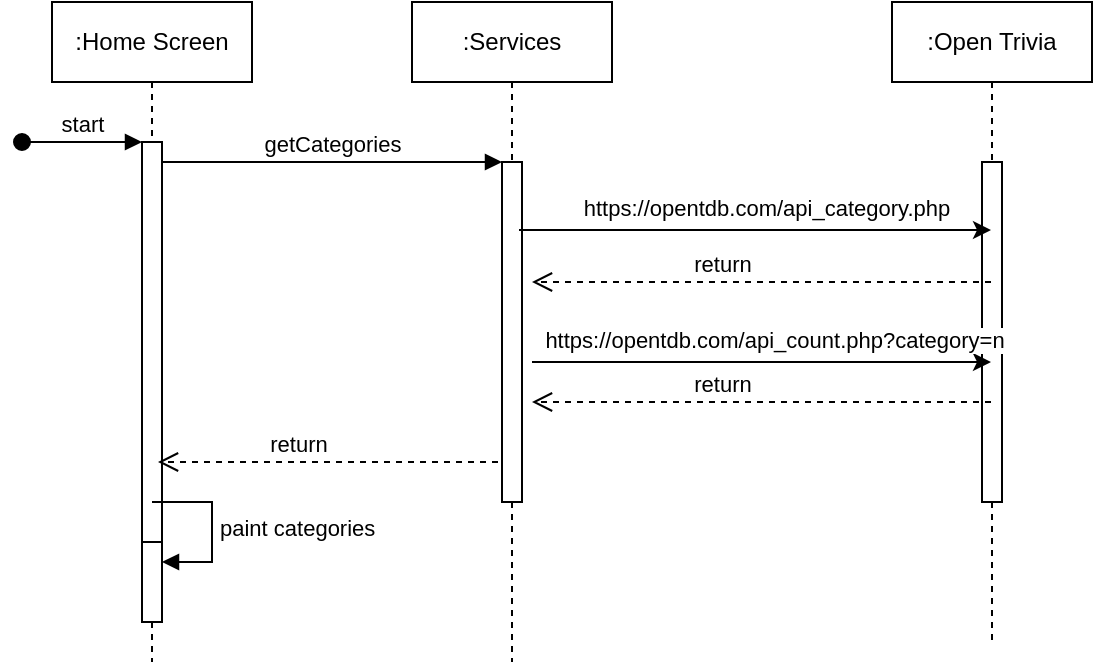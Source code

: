 <mxfile version="20.8.18" type="device"><diagram name="Page-1" id="2YBvvXClWsGukQMizWep"><mxGraphModel dx="794" dy="385" grid="1" gridSize="10" guides="1" tooltips="1" connect="1" arrows="1" fold="1" page="1" pageScale="1" pageWidth="850" pageHeight="1100" math="0" shadow="0"><root><mxCell id="0"/><mxCell id="1" parent="0"/><mxCell id="aM9ryv3xv72pqoxQDRHE-1" value=":Home Screen" style="shape=umlLifeline;perimeter=lifelinePerimeter;whiteSpace=wrap;html=1;container=0;dropTarget=0;collapsible=0;recursiveResize=0;outlineConnect=0;portConstraint=eastwest;newEdgeStyle={&quot;edgeStyle&quot;:&quot;elbowEdgeStyle&quot;,&quot;elbow&quot;:&quot;vertical&quot;,&quot;curved&quot;:0,&quot;rounded&quot;:0};" parent="1" vertex="1"><mxGeometry x="40" y="40" width="100" height="330" as="geometry"/></mxCell><mxCell id="aM9ryv3xv72pqoxQDRHE-2" value="" style="html=1;points=[];perimeter=orthogonalPerimeter;outlineConnect=0;targetShapes=umlLifeline;portConstraint=eastwest;newEdgeStyle={&quot;edgeStyle&quot;:&quot;elbowEdgeStyle&quot;,&quot;elbow&quot;:&quot;vertical&quot;,&quot;curved&quot;:0,&quot;rounded&quot;:0};" parent="aM9ryv3xv72pqoxQDRHE-1" vertex="1"><mxGeometry x="45" y="70" width="10" height="240" as="geometry"/></mxCell><mxCell id="aM9ryv3xv72pqoxQDRHE-3" value="start" style="html=1;verticalAlign=bottom;startArrow=oval;endArrow=block;startSize=8;edgeStyle=elbowEdgeStyle;elbow=vertical;curved=0;rounded=0;" parent="aM9ryv3xv72pqoxQDRHE-1" target="aM9ryv3xv72pqoxQDRHE-2" edge="1"><mxGeometry relative="1" as="geometry"><mxPoint x="-15" y="70" as="sourcePoint"/></mxGeometry></mxCell><mxCell id="X2dkbB8pg2zVl-EQNIaK-11" value="" style="html=1;points=[];perimeter=orthogonalPerimeter;outlineConnect=0;targetShapes=umlLifeline;portConstraint=eastwest;newEdgeStyle={&quot;edgeStyle&quot;:&quot;elbowEdgeStyle&quot;,&quot;elbow&quot;:&quot;vertical&quot;,&quot;curved&quot;:0,&quot;rounded&quot;:0};" vertex="1" parent="aM9ryv3xv72pqoxQDRHE-1"><mxGeometry x="45" y="270" width="10" height="40" as="geometry"/></mxCell><mxCell id="X2dkbB8pg2zVl-EQNIaK-12" value="paint categories" style="html=1;align=left;spacingLeft=2;endArrow=block;rounded=0;edgeStyle=orthogonalEdgeStyle;curved=0;rounded=0;" edge="1" target="X2dkbB8pg2zVl-EQNIaK-11" parent="aM9ryv3xv72pqoxQDRHE-1"><mxGeometry relative="1" as="geometry"><mxPoint x="50" y="250" as="sourcePoint"/><Array as="points"><mxPoint x="80" y="280"/></Array></mxGeometry></mxCell><mxCell id="aM9ryv3xv72pqoxQDRHE-5" value=":Services" style="shape=umlLifeline;perimeter=lifelinePerimeter;whiteSpace=wrap;html=1;container=0;dropTarget=0;collapsible=0;recursiveResize=0;outlineConnect=0;portConstraint=eastwest;newEdgeStyle={&quot;edgeStyle&quot;:&quot;elbowEdgeStyle&quot;,&quot;elbow&quot;:&quot;vertical&quot;,&quot;curved&quot;:0,&quot;rounded&quot;:0};" parent="1" vertex="1"><mxGeometry x="220" y="40" width="100" height="330" as="geometry"/></mxCell><mxCell id="aM9ryv3xv72pqoxQDRHE-6" value="" style="html=1;points=[];perimeter=orthogonalPerimeter;outlineConnect=0;targetShapes=umlLifeline;portConstraint=eastwest;newEdgeStyle={&quot;edgeStyle&quot;:&quot;elbowEdgeStyle&quot;,&quot;elbow&quot;:&quot;vertical&quot;,&quot;curved&quot;:0,&quot;rounded&quot;:0};" parent="aM9ryv3xv72pqoxQDRHE-5" vertex="1"><mxGeometry x="45" y="80" width="10" height="170" as="geometry"/></mxCell><mxCell id="aM9ryv3xv72pqoxQDRHE-7" value="getCategories" style="html=1;verticalAlign=bottom;endArrow=block;edgeStyle=elbowEdgeStyle;elbow=vertical;curved=0;rounded=0;" parent="1" source="aM9ryv3xv72pqoxQDRHE-2" target="aM9ryv3xv72pqoxQDRHE-6" edge="1"><mxGeometry relative="1" as="geometry"><mxPoint x="195" y="130" as="sourcePoint"/><Array as="points"><mxPoint x="180" y="120"/></Array></mxGeometry></mxCell><mxCell id="X2dkbB8pg2zVl-EQNIaK-1" value=":Open Trivia" style="shape=umlLifeline;perimeter=lifelinePerimeter;whiteSpace=wrap;html=1;container=0;dropTarget=0;collapsible=0;recursiveResize=0;outlineConnect=0;portConstraint=eastwest;newEdgeStyle={&quot;edgeStyle&quot;:&quot;elbowEdgeStyle&quot;,&quot;elbow&quot;:&quot;vertical&quot;,&quot;curved&quot;:0,&quot;rounded&quot;:0};" vertex="1" parent="1"><mxGeometry x="460" y="40" width="100" height="320" as="geometry"/></mxCell><mxCell id="X2dkbB8pg2zVl-EQNIaK-2" value="" style="html=1;points=[];perimeter=orthogonalPerimeter;outlineConnect=0;targetShapes=umlLifeline;portConstraint=eastwest;newEdgeStyle={&quot;edgeStyle&quot;:&quot;elbowEdgeStyle&quot;,&quot;elbow&quot;:&quot;vertical&quot;,&quot;curved&quot;:0,&quot;rounded&quot;:0};" vertex="1" parent="X2dkbB8pg2zVl-EQNIaK-1"><mxGeometry x="45" y="80" width="10" height="170" as="geometry"/></mxCell><mxCell id="X2dkbB8pg2zVl-EQNIaK-3" value="" style="endArrow=classic;html=1;rounded=0;" edge="1" parent="1" target="X2dkbB8pg2zVl-EQNIaK-1"><mxGeometry width="50" height="50" relative="1" as="geometry"><mxPoint x="273.5" y="154" as="sourcePoint"/><mxPoint x="450" y="154" as="targetPoint"/></mxGeometry></mxCell><mxCell id="X2dkbB8pg2zVl-EQNIaK-4" value="https://opentdb.com/api_category.php" style="edgeLabel;html=1;align=center;verticalAlign=middle;resizable=0;points=[];" vertex="1" connectable="0" parent="X2dkbB8pg2zVl-EQNIaK-3"><mxGeometry x="0.048" y="1" relative="1" as="geometry"><mxPoint y="-10" as="offset"/></mxGeometry></mxCell><mxCell id="X2dkbB8pg2zVl-EQNIaK-6" value="return" style="html=1;verticalAlign=bottom;endArrow=open;dashed=1;endSize=8;edgeStyle=elbowEdgeStyle;elbow=vertical;curved=0;rounded=0;" edge="1" parent="1" source="X2dkbB8pg2zVl-EQNIaK-1"><mxGeometry x="0.176" relative="1" as="geometry"><mxPoint x="280" y="180" as="targetPoint"/><Array as="points"><mxPoint x="375" y="180"/></Array><mxPoint x="450" y="180" as="sourcePoint"/><mxPoint as="offset"/></mxGeometry></mxCell><mxCell id="X2dkbB8pg2zVl-EQNIaK-7" value="" style="endArrow=classic;html=1;rounded=0;" edge="1" parent="1" target="X2dkbB8pg2zVl-EQNIaK-1"><mxGeometry width="50" height="50" relative="1" as="geometry"><mxPoint x="280" y="220" as="sourcePoint"/><mxPoint x="456.5" y="220" as="targetPoint"/></mxGeometry></mxCell><mxCell id="X2dkbB8pg2zVl-EQNIaK-8" value="https://opentdb.com/api_count.php?category=n" style="edgeLabel;html=1;align=center;verticalAlign=middle;resizable=0;points=[];" vertex="1" connectable="0" parent="X2dkbB8pg2zVl-EQNIaK-7"><mxGeometry x="0.048" y="1" relative="1" as="geometry"><mxPoint y="-10" as="offset"/></mxGeometry></mxCell><mxCell id="X2dkbB8pg2zVl-EQNIaK-9" value="return" style="html=1;verticalAlign=bottom;endArrow=open;dashed=1;endSize=8;edgeStyle=elbowEdgeStyle;elbow=vertical;curved=0;rounded=0;" edge="1" parent="1" source="X2dkbB8pg2zVl-EQNIaK-1"><mxGeometry x="0.176" relative="1" as="geometry"><mxPoint x="280" y="240" as="targetPoint"/><Array as="points"><mxPoint x="375" y="240"/></Array><mxPoint x="450" y="240" as="sourcePoint"/><mxPoint as="offset"/></mxGeometry></mxCell><mxCell id="X2dkbB8pg2zVl-EQNIaK-10" value="return" style="html=1;verticalAlign=bottom;endArrow=open;dashed=1;endSize=8;edgeStyle=elbowEdgeStyle;elbow=vertical;curved=0;rounded=0;" edge="1" parent="1"><mxGeometry x="0.176" relative="1" as="geometry"><mxPoint x="93" y="270" as="targetPoint"/><Array as="points"><mxPoint x="188" y="270"/></Array><mxPoint x="263" y="270" as="sourcePoint"/><mxPoint as="offset"/></mxGeometry></mxCell></root></mxGraphModel></diagram></mxfile>